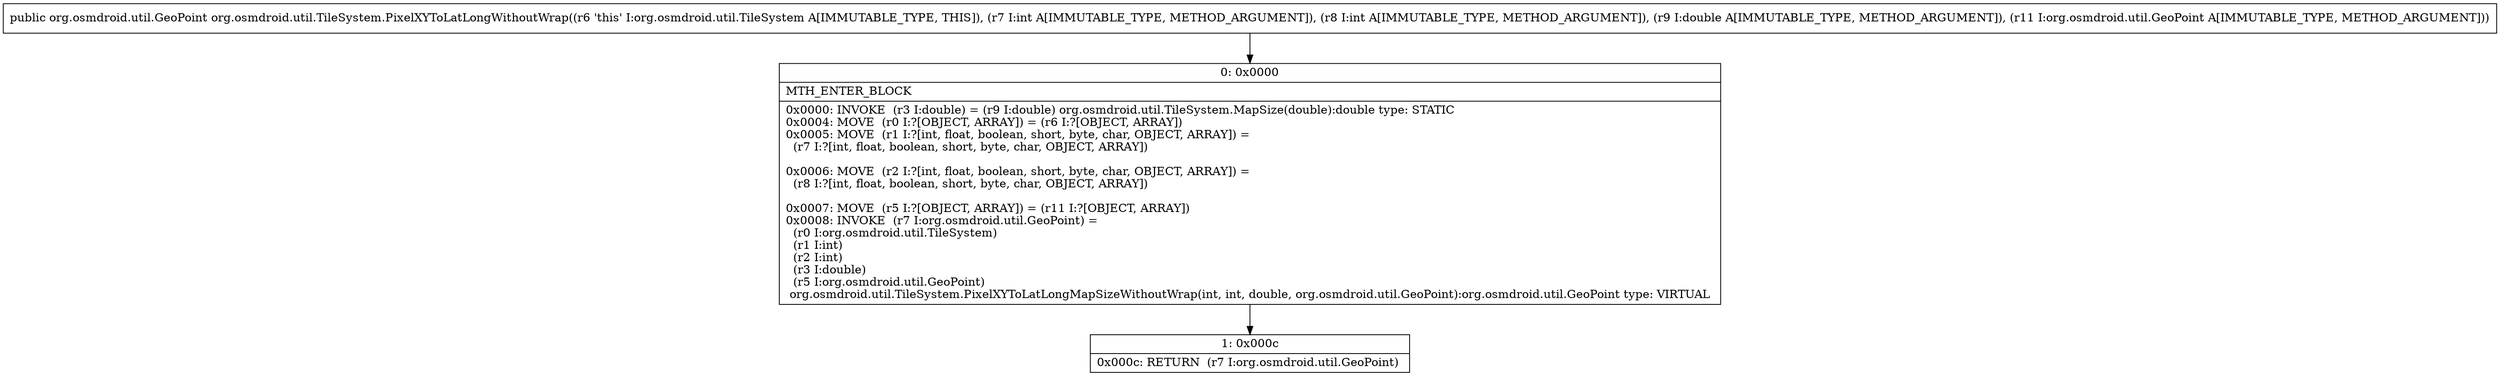 digraph "CFG fororg.osmdroid.util.TileSystem.PixelXYToLatLongWithoutWrap(IIDLorg\/osmdroid\/util\/GeoPoint;)Lorg\/osmdroid\/util\/GeoPoint;" {
Node_0 [shape=record,label="{0\:\ 0x0000|MTH_ENTER_BLOCK\l|0x0000: INVOKE  (r3 I:double) = (r9 I:double) org.osmdroid.util.TileSystem.MapSize(double):double type: STATIC \l0x0004: MOVE  (r0 I:?[OBJECT, ARRAY]) = (r6 I:?[OBJECT, ARRAY]) \l0x0005: MOVE  (r1 I:?[int, float, boolean, short, byte, char, OBJECT, ARRAY]) = \l  (r7 I:?[int, float, boolean, short, byte, char, OBJECT, ARRAY])\l \l0x0006: MOVE  (r2 I:?[int, float, boolean, short, byte, char, OBJECT, ARRAY]) = \l  (r8 I:?[int, float, boolean, short, byte, char, OBJECT, ARRAY])\l \l0x0007: MOVE  (r5 I:?[OBJECT, ARRAY]) = (r11 I:?[OBJECT, ARRAY]) \l0x0008: INVOKE  (r7 I:org.osmdroid.util.GeoPoint) = \l  (r0 I:org.osmdroid.util.TileSystem)\l  (r1 I:int)\l  (r2 I:int)\l  (r3 I:double)\l  (r5 I:org.osmdroid.util.GeoPoint)\l org.osmdroid.util.TileSystem.PixelXYToLatLongMapSizeWithoutWrap(int, int, double, org.osmdroid.util.GeoPoint):org.osmdroid.util.GeoPoint type: VIRTUAL \l}"];
Node_1 [shape=record,label="{1\:\ 0x000c|0x000c: RETURN  (r7 I:org.osmdroid.util.GeoPoint) \l}"];
MethodNode[shape=record,label="{public org.osmdroid.util.GeoPoint org.osmdroid.util.TileSystem.PixelXYToLatLongWithoutWrap((r6 'this' I:org.osmdroid.util.TileSystem A[IMMUTABLE_TYPE, THIS]), (r7 I:int A[IMMUTABLE_TYPE, METHOD_ARGUMENT]), (r8 I:int A[IMMUTABLE_TYPE, METHOD_ARGUMENT]), (r9 I:double A[IMMUTABLE_TYPE, METHOD_ARGUMENT]), (r11 I:org.osmdroid.util.GeoPoint A[IMMUTABLE_TYPE, METHOD_ARGUMENT])) }"];
MethodNode -> Node_0;
Node_0 -> Node_1;
}

